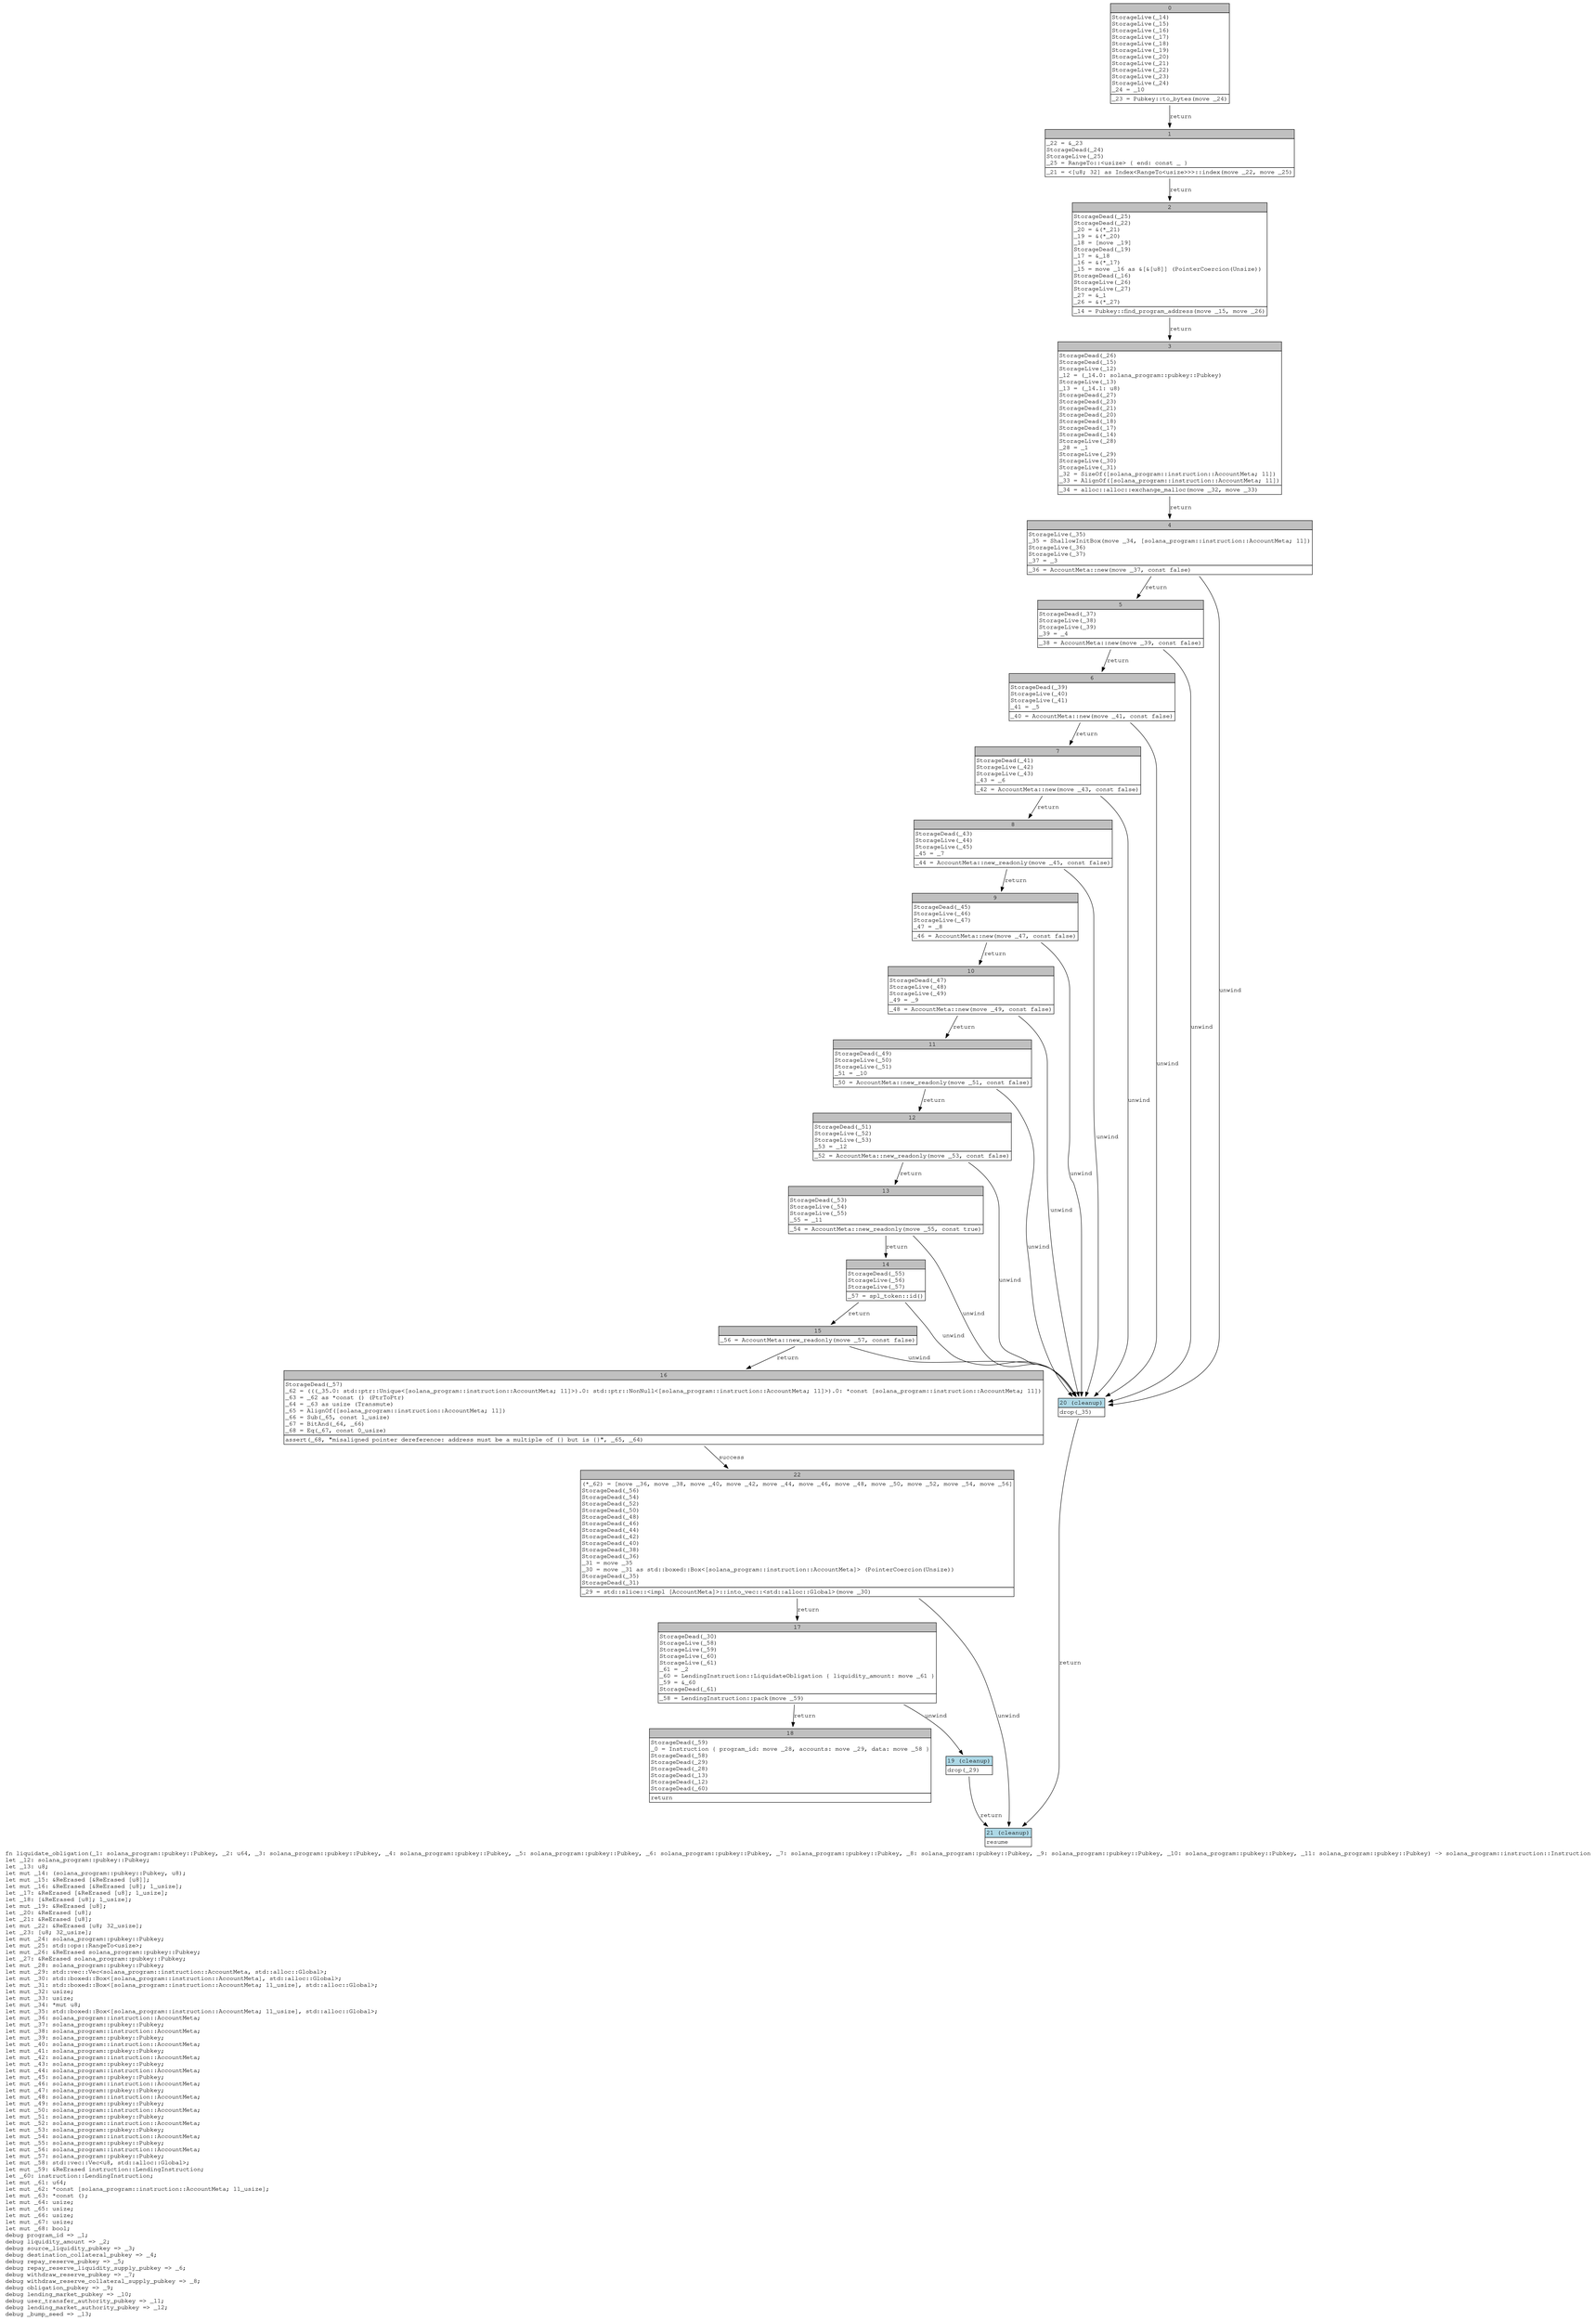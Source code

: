 digraph Mir_0_80 {
    graph [fontname="Courier, monospace"];
    node [fontname="Courier, monospace"];
    edge [fontname="Courier, monospace"];
    label=<fn liquidate_obligation(_1: solana_program::pubkey::Pubkey, _2: u64, _3: solana_program::pubkey::Pubkey, _4: solana_program::pubkey::Pubkey, _5: solana_program::pubkey::Pubkey, _6: solana_program::pubkey::Pubkey, _7: solana_program::pubkey::Pubkey, _8: solana_program::pubkey::Pubkey, _9: solana_program::pubkey::Pubkey, _10: solana_program::pubkey::Pubkey, _11: solana_program::pubkey::Pubkey) -&gt; solana_program::instruction::Instruction<br align="left"/>let _12: solana_program::pubkey::Pubkey;<br align="left"/>let _13: u8;<br align="left"/>let mut _14: (solana_program::pubkey::Pubkey, u8);<br align="left"/>let mut _15: &amp;ReErased [&amp;ReErased [u8]];<br align="left"/>let mut _16: &amp;ReErased [&amp;ReErased [u8]; 1_usize];<br align="left"/>let _17: &amp;ReErased [&amp;ReErased [u8]; 1_usize];<br align="left"/>let _18: [&amp;ReErased [u8]; 1_usize];<br align="left"/>let mut _19: &amp;ReErased [u8];<br align="left"/>let _20: &amp;ReErased [u8];<br align="left"/>let _21: &amp;ReErased [u8];<br align="left"/>let mut _22: &amp;ReErased [u8; 32_usize];<br align="left"/>let _23: [u8; 32_usize];<br align="left"/>let mut _24: solana_program::pubkey::Pubkey;<br align="left"/>let mut _25: std::ops::RangeTo&lt;usize&gt;;<br align="left"/>let mut _26: &amp;ReErased solana_program::pubkey::Pubkey;<br align="left"/>let _27: &amp;ReErased solana_program::pubkey::Pubkey;<br align="left"/>let mut _28: solana_program::pubkey::Pubkey;<br align="left"/>let mut _29: std::vec::Vec&lt;solana_program::instruction::AccountMeta, std::alloc::Global&gt;;<br align="left"/>let mut _30: std::boxed::Box&lt;[solana_program::instruction::AccountMeta], std::alloc::Global&gt;;<br align="left"/>let mut _31: std::boxed::Box&lt;[solana_program::instruction::AccountMeta; 11_usize], std::alloc::Global&gt;;<br align="left"/>let mut _32: usize;<br align="left"/>let mut _33: usize;<br align="left"/>let mut _34: *mut u8;<br align="left"/>let mut _35: std::boxed::Box&lt;[solana_program::instruction::AccountMeta; 11_usize], std::alloc::Global&gt;;<br align="left"/>let mut _36: solana_program::instruction::AccountMeta;<br align="left"/>let mut _37: solana_program::pubkey::Pubkey;<br align="left"/>let mut _38: solana_program::instruction::AccountMeta;<br align="left"/>let mut _39: solana_program::pubkey::Pubkey;<br align="left"/>let mut _40: solana_program::instruction::AccountMeta;<br align="left"/>let mut _41: solana_program::pubkey::Pubkey;<br align="left"/>let mut _42: solana_program::instruction::AccountMeta;<br align="left"/>let mut _43: solana_program::pubkey::Pubkey;<br align="left"/>let mut _44: solana_program::instruction::AccountMeta;<br align="left"/>let mut _45: solana_program::pubkey::Pubkey;<br align="left"/>let mut _46: solana_program::instruction::AccountMeta;<br align="left"/>let mut _47: solana_program::pubkey::Pubkey;<br align="left"/>let mut _48: solana_program::instruction::AccountMeta;<br align="left"/>let mut _49: solana_program::pubkey::Pubkey;<br align="left"/>let mut _50: solana_program::instruction::AccountMeta;<br align="left"/>let mut _51: solana_program::pubkey::Pubkey;<br align="left"/>let mut _52: solana_program::instruction::AccountMeta;<br align="left"/>let mut _53: solana_program::pubkey::Pubkey;<br align="left"/>let mut _54: solana_program::instruction::AccountMeta;<br align="left"/>let mut _55: solana_program::pubkey::Pubkey;<br align="left"/>let mut _56: solana_program::instruction::AccountMeta;<br align="left"/>let mut _57: solana_program::pubkey::Pubkey;<br align="left"/>let mut _58: std::vec::Vec&lt;u8, std::alloc::Global&gt;;<br align="left"/>let mut _59: &amp;ReErased instruction::LendingInstruction;<br align="left"/>let _60: instruction::LendingInstruction;<br align="left"/>let mut _61: u64;<br align="left"/>let mut _62: *const [solana_program::instruction::AccountMeta; 11_usize];<br align="left"/>let mut _63: *const ();<br align="left"/>let mut _64: usize;<br align="left"/>let mut _65: usize;<br align="left"/>let mut _66: usize;<br align="left"/>let mut _67: usize;<br align="left"/>let mut _68: bool;<br align="left"/>debug program_id =&gt; _1;<br align="left"/>debug liquidity_amount =&gt; _2;<br align="left"/>debug source_liquidity_pubkey =&gt; _3;<br align="left"/>debug destination_collateral_pubkey =&gt; _4;<br align="left"/>debug repay_reserve_pubkey =&gt; _5;<br align="left"/>debug repay_reserve_liquidity_supply_pubkey =&gt; _6;<br align="left"/>debug withdraw_reserve_pubkey =&gt; _7;<br align="left"/>debug withdraw_reserve_collateral_supply_pubkey =&gt; _8;<br align="left"/>debug obligation_pubkey =&gt; _9;<br align="left"/>debug lending_market_pubkey =&gt; _10;<br align="left"/>debug user_transfer_authority_pubkey =&gt; _11;<br align="left"/>debug lending_market_authority_pubkey =&gt; _12;<br align="left"/>debug _bump_seed =&gt; _13;<br align="left"/>>;
    bb0__0_80 [shape="none", label=<<table border="0" cellborder="1" cellspacing="0"><tr><td bgcolor="gray" align="center" colspan="1">0</td></tr><tr><td align="left" balign="left">StorageLive(_14)<br/>StorageLive(_15)<br/>StorageLive(_16)<br/>StorageLive(_17)<br/>StorageLive(_18)<br/>StorageLive(_19)<br/>StorageLive(_20)<br/>StorageLive(_21)<br/>StorageLive(_22)<br/>StorageLive(_23)<br/>StorageLive(_24)<br/>_24 = _10<br/></td></tr><tr><td align="left">_23 = Pubkey::to_bytes(move _24)</td></tr></table>>];
    bb1__0_80 [shape="none", label=<<table border="0" cellborder="1" cellspacing="0"><tr><td bgcolor="gray" align="center" colspan="1">1</td></tr><tr><td align="left" balign="left">_22 = &amp;_23<br/>StorageDead(_24)<br/>StorageLive(_25)<br/>_25 = RangeTo::&lt;usize&gt; { end: const _ }<br/></td></tr><tr><td align="left">_21 = &lt;[u8; 32] as Index&lt;RangeTo&lt;usize&gt;&gt;&gt;::index(move _22, move _25)</td></tr></table>>];
    bb2__0_80 [shape="none", label=<<table border="0" cellborder="1" cellspacing="0"><tr><td bgcolor="gray" align="center" colspan="1">2</td></tr><tr><td align="left" balign="left">StorageDead(_25)<br/>StorageDead(_22)<br/>_20 = &amp;(*_21)<br/>_19 = &amp;(*_20)<br/>_18 = [move _19]<br/>StorageDead(_19)<br/>_17 = &amp;_18<br/>_16 = &amp;(*_17)<br/>_15 = move _16 as &amp;[&amp;[u8]] (PointerCoercion(Unsize))<br/>StorageDead(_16)<br/>StorageLive(_26)<br/>StorageLive(_27)<br/>_27 = &amp;_1<br/>_26 = &amp;(*_27)<br/></td></tr><tr><td align="left">_14 = Pubkey::find_program_address(move _15, move _26)</td></tr></table>>];
    bb3__0_80 [shape="none", label=<<table border="0" cellborder="1" cellspacing="0"><tr><td bgcolor="gray" align="center" colspan="1">3</td></tr><tr><td align="left" balign="left">StorageDead(_26)<br/>StorageDead(_15)<br/>StorageLive(_12)<br/>_12 = (_14.0: solana_program::pubkey::Pubkey)<br/>StorageLive(_13)<br/>_13 = (_14.1: u8)<br/>StorageDead(_27)<br/>StorageDead(_23)<br/>StorageDead(_21)<br/>StorageDead(_20)<br/>StorageDead(_18)<br/>StorageDead(_17)<br/>StorageDead(_14)<br/>StorageLive(_28)<br/>_28 = _1<br/>StorageLive(_29)<br/>StorageLive(_30)<br/>StorageLive(_31)<br/>_32 = SizeOf([solana_program::instruction::AccountMeta; 11])<br/>_33 = AlignOf([solana_program::instruction::AccountMeta; 11])<br/></td></tr><tr><td align="left">_34 = alloc::alloc::exchange_malloc(move _32, move _33)</td></tr></table>>];
    bb4__0_80 [shape="none", label=<<table border="0" cellborder="1" cellspacing="0"><tr><td bgcolor="gray" align="center" colspan="1">4</td></tr><tr><td align="left" balign="left">StorageLive(_35)<br/>_35 = ShallowInitBox(move _34, [solana_program::instruction::AccountMeta; 11])<br/>StorageLive(_36)<br/>StorageLive(_37)<br/>_37 = _3<br/></td></tr><tr><td align="left">_36 = AccountMeta::new(move _37, const false)</td></tr></table>>];
    bb5__0_80 [shape="none", label=<<table border="0" cellborder="1" cellspacing="0"><tr><td bgcolor="gray" align="center" colspan="1">5</td></tr><tr><td align="left" balign="left">StorageDead(_37)<br/>StorageLive(_38)<br/>StorageLive(_39)<br/>_39 = _4<br/></td></tr><tr><td align="left">_38 = AccountMeta::new(move _39, const false)</td></tr></table>>];
    bb6__0_80 [shape="none", label=<<table border="0" cellborder="1" cellspacing="0"><tr><td bgcolor="gray" align="center" colspan="1">6</td></tr><tr><td align="left" balign="left">StorageDead(_39)<br/>StorageLive(_40)<br/>StorageLive(_41)<br/>_41 = _5<br/></td></tr><tr><td align="left">_40 = AccountMeta::new(move _41, const false)</td></tr></table>>];
    bb7__0_80 [shape="none", label=<<table border="0" cellborder="1" cellspacing="0"><tr><td bgcolor="gray" align="center" colspan="1">7</td></tr><tr><td align="left" balign="left">StorageDead(_41)<br/>StorageLive(_42)<br/>StorageLive(_43)<br/>_43 = _6<br/></td></tr><tr><td align="left">_42 = AccountMeta::new(move _43, const false)</td></tr></table>>];
    bb8__0_80 [shape="none", label=<<table border="0" cellborder="1" cellspacing="0"><tr><td bgcolor="gray" align="center" colspan="1">8</td></tr><tr><td align="left" balign="left">StorageDead(_43)<br/>StorageLive(_44)<br/>StorageLive(_45)<br/>_45 = _7<br/></td></tr><tr><td align="left">_44 = AccountMeta::new_readonly(move _45, const false)</td></tr></table>>];
    bb9__0_80 [shape="none", label=<<table border="0" cellborder="1" cellspacing="0"><tr><td bgcolor="gray" align="center" colspan="1">9</td></tr><tr><td align="left" balign="left">StorageDead(_45)<br/>StorageLive(_46)<br/>StorageLive(_47)<br/>_47 = _8<br/></td></tr><tr><td align="left">_46 = AccountMeta::new(move _47, const false)</td></tr></table>>];
    bb10__0_80 [shape="none", label=<<table border="0" cellborder="1" cellspacing="0"><tr><td bgcolor="gray" align="center" colspan="1">10</td></tr><tr><td align="left" balign="left">StorageDead(_47)<br/>StorageLive(_48)<br/>StorageLive(_49)<br/>_49 = _9<br/></td></tr><tr><td align="left">_48 = AccountMeta::new(move _49, const false)</td></tr></table>>];
    bb11__0_80 [shape="none", label=<<table border="0" cellborder="1" cellspacing="0"><tr><td bgcolor="gray" align="center" colspan="1">11</td></tr><tr><td align="left" balign="left">StorageDead(_49)<br/>StorageLive(_50)<br/>StorageLive(_51)<br/>_51 = _10<br/></td></tr><tr><td align="left">_50 = AccountMeta::new_readonly(move _51, const false)</td></tr></table>>];
    bb12__0_80 [shape="none", label=<<table border="0" cellborder="1" cellspacing="0"><tr><td bgcolor="gray" align="center" colspan="1">12</td></tr><tr><td align="left" balign="left">StorageDead(_51)<br/>StorageLive(_52)<br/>StorageLive(_53)<br/>_53 = _12<br/></td></tr><tr><td align="left">_52 = AccountMeta::new_readonly(move _53, const false)</td></tr></table>>];
    bb13__0_80 [shape="none", label=<<table border="0" cellborder="1" cellspacing="0"><tr><td bgcolor="gray" align="center" colspan="1">13</td></tr><tr><td align="left" balign="left">StorageDead(_53)<br/>StorageLive(_54)<br/>StorageLive(_55)<br/>_55 = _11<br/></td></tr><tr><td align="left">_54 = AccountMeta::new_readonly(move _55, const true)</td></tr></table>>];
    bb14__0_80 [shape="none", label=<<table border="0" cellborder="1" cellspacing="0"><tr><td bgcolor="gray" align="center" colspan="1">14</td></tr><tr><td align="left" balign="left">StorageDead(_55)<br/>StorageLive(_56)<br/>StorageLive(_57)<br/></td></tr><tr><td align="left">_57 = spl_token::id()</td></tr></table>>];
    bb15__0_80 [shape="none", label=<<table border="0" cellborder="1" cellspacing="0"><tr><td bgcolor="gray" align="center" colspan="1">15</td></tr><tr><td align="left">_56 = AccountMeta::new_readonly(move _57, const false)</td></tr></table>>];
    bb16__0_80 [shape="none", label=<<table border="0" cellborder="1" cellspacing="0"><tr><td bgcolor="gray" align="center" colspan="1">16</td></tr><tr><td align="left" balign="left">StorageDead(_57)<br/>_62 = (((_35.0: std::ptr::Unique&lt;[solana_program::instruction::AccountMeta; 11]&gt;).0: std::ptr::NonNull&lt;[solana_program::instruction::AccountMeta; 11]&gt;).0: *const [solana_program::instruction::AccountMeta; 11])<br/>_63 = _62 as *const () (PtrToPtr)<br/>_64 = _63 as usize (Transmute)<br/>_65 = AlignOf([solana_program::instruction::AccountMeta; 11])<br/>_66 = Sub(_65, const 1_usize)<br/>_67 = BitAnd(_64, _66)<br/>_68 = Eq(_67, const 0_usize)<br/></td></tr><tr><td align="left">assert(_68, &quot;misaligned pointer dereference: address must be a multiple of {} but is {}&quot;, _65, _64)</td></tr></table>>];
    bb17__0_80 [shape="none", label=<<table border="0" cellborder="1" cellspacing="0"><tr><td bgcolor="gray" align="center" colspan="1">17</td></tr><tr><td align="left" balign="left">StorageDead(_30)<br/>StorageLive(_58)<br/>StorageLive(_59)<br/>StorageLive(_60)<br/>StorageLive(_61)<br/>_61 = _2<br/>_60 = LendingInstruction::LiquidateObligation { liquidity_amount: move _61 }<br/>_59 = &amp;_60<br/>StorageDead(_61)<br/></td></tr><tr><td align="left">_58 = LendingInstruction::pack(move _59)</td></tr></table>>];
    bb18__0_80 [shape="none", label=<<table border="0" cellborder="1" cellspacing="0"><tr><td bgcolor="gray" align="center" colspan="1">18</td></tr><tr><td align="left" balign="left">StorageDead(_59)<br/>_0 = Instruction { program_id: move _28, accounts: move _29, data: move _58 }<br/>StorageDead(_58)<br/>StorageDead(_29)<br/>StorageDead(_28)<br/>StorageDead(_13)<br/>StorageDead(_12)<br/>StorageDead(_60)<br/></td></tr><tr><td align="left">return</td></tr></table>>];
    bb19__0_80 [shape="none", label=<<table border="0" cellborder="1" cellspacing="0"><tr><td bgcolor="lightblue" align="center" colspan="1">19 (cleanup)</td></tr><tr><td align="left">drop(_29)</td></tr></table>>];
    bb20__0_80 [shape="none", label=<<table border="0" cellborder="1" cellspacing="0"><tr><td bgcolor="lightblue" align="center" colspan="1">20 (cleanup)</td></tr><tr><td align="left">drop(_35)</td></tr></table>>];
    bb21__0_80 [shape="none", label=<<table border="0" cellborder="1" cellspacing="0"><tr><td bgcolor="lightblue" align="center" colspan="1">21 (cleanup)</td></tr><tr><td align="left">resume</td></tr></table>>];
    bb22__0_80 [shape="none", label=<<table border="0" cellborder="1" cellspacing="0"><tr><td bgcolor="gray" align="center" colspan="1">22</td></tr><tr><td align="left" balign="left">(*_62) = [move _36, move _38, move _40, move _42, move _44, move _46, move _48, move _50, move _52, move _54, move _56]<br/>StorageDead(_56)<br/>StorageDead(_54)<br/>StorageDead(_52)<br/>StorageDead(_50)<br/>StorageDead(_48)<br/>StorageDead(_46)<br/>StorageDead(_44)<br/>StorageDead(_42)<br/>StorageDead(_40)<br/>StorageDead(_38)<br/>StorageDead(_36)<br/>_31 = move _35<br/>_30 = move _31 as std::boxed::Box&lt;[solana_program::instruction::AccountMeta]&gt; (PointerCoercion(Unsize))<br/>StorageDead(_35)<br/>StorageDead(_31)<br/></td></tr><tr><td align="left">_29 = std::slice::&lt;impl [AccountMeta]&gt;::into_vec::&lt;std::alloc::Global&gt;(move _30)</td></tr></table>>];
    bb0__0_80 -> bb1__0_80 [label="return"];
    bb1__0_80 -> bb2__0_80 [label="return"];
    bb2__0_80 -> bb3__0_80 [label="return"];
    bb3__0_80 -> bb4__0_80 [label="return"];
    bb4__0_80 -> bb5__0_80 [label="return"];
    bb4__0_80 -> bb20__0_80 [label="unwind"];
    bb5__0_80 -> bb6__0_80 [label="return"];
    bb5__0_80 -> bb20__0_80 [label="unwind"];
    bb6__0_80 -> bb7__0_80 [label="return"];
    bb6__0_80 -> bb20__0_80 [label="unwind"];
    bb7__0_80 -> bb8__0_80 [label="return"];
    bb7__0_80 -> bb20__0_80 [label="unwind"];
    bb8__0_80 -> bb9__0_80 [label="return"];
    bb8__0_80 -> bb20__0_80 [label="unwind"];
    bb9__0_80 -> bb10__0_80 [label="return"];
    bb9__0_80 -> bb20__0_80 [label="unwind"];
    bb10__0_80 -> bb11__0_80 [label="return"];
    bb10__0_80 -> bb20__0_80 [label="unwind"];
    bb11__0_80 -> bb12__0_80 [label="return"];
    bb11__0_80 -> bb20__0_80 [label="unwind"];
    bb12__0_80 -> bb13__0_80 [label="return"];
    bb12__0_80 -> bb20__0_80 [label="unwind"];
    bb13__0_80 -> bb14__0_80 [label="return"];
    bb13__0_80 -> bb20__0_80 [label="unwind"];
    bb14__0_80 -> bb15__0_80 [label="return"];
    bb14__0_80 -> bb20__0_80 [label="unwind"];
    bb15__0_80 -> bb16__0_80 [label="return"];
    bb15__0_80 -> bb20__0_80 [label="unwind"];
    bb16__0_80 -> bb22__0_80 [label="success"];
    bb17__0_80 -> bb18__0_80 [label="return"];
    bb17__0_80 -> bb19__0_80 [label="unwind"];
    bb19__0_80 -> bb21__0_80 [label="return"];
    bb20__0_80 -> bb21__0_80 [label="return"];
    bb22__0_80 -> bb17__0_80 [label="return"];
    bb22__0_80 -> bb21__0_80 [label="unwind"];
}
